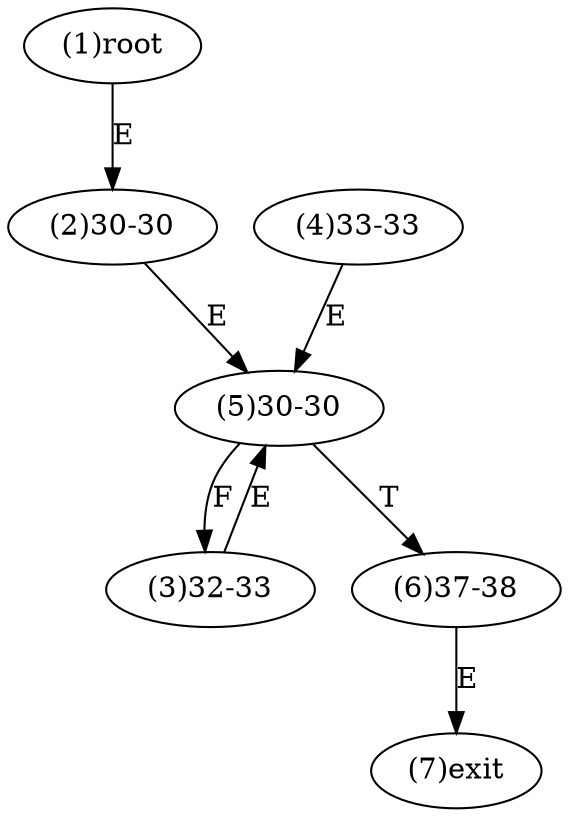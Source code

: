 digraph "" { 
1[ label="(1)root"];
2[ label="(2)30-30"];
3[ label="(3)32-33"];
4[ label="(4)33-33"];
5[ label="(5)30-30"];
6[ label="(6)37-38"];
7[ label="(7)exit"];
1->2[ label="E"];
2->5[ label="E"];
3->5[ label="E"];
4->5[ label="E"];
5->3[ label="F"];
5->6[ label="T"];
6->7[ label="E"];
}